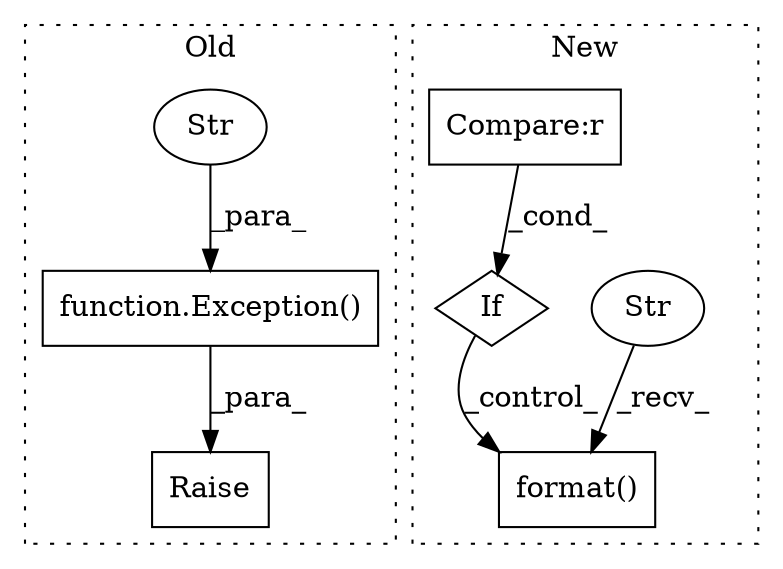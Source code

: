 digraph G {
subgraph cluster0 {
1 [label="function.Exception()" a="75" s="7345,7373" l="10,1" shape="box"];
3 [label="Str" a="66" s="7355" l="18" shape="ellipse"];
5 [label="Raise" a="91" s="7339" l="6" shape="box"];
label = "Old";
style="dotted";
}
subgraph cluster1 {
2 [label="format()" a="75" s="7657,7698" l="19,1" shape="box"];
4 [label="Str" a="66" s="7657" l="11" shape="ellipse"];
6 [label="If" a="96" s="7358" l="3" shape="diamond"];
7 [label="Compare:r" a="40" s="7396" l="33" shape="box"];
label = "New";
style="dotted";
}
1 -> 5 [label="_para_"];
3 -> 1 [label="_para_"];
4 -> 2 [label="_recv_"];
6 -> 2 [label="_control_"];
7 -> 6 [label="_cond_"];
}